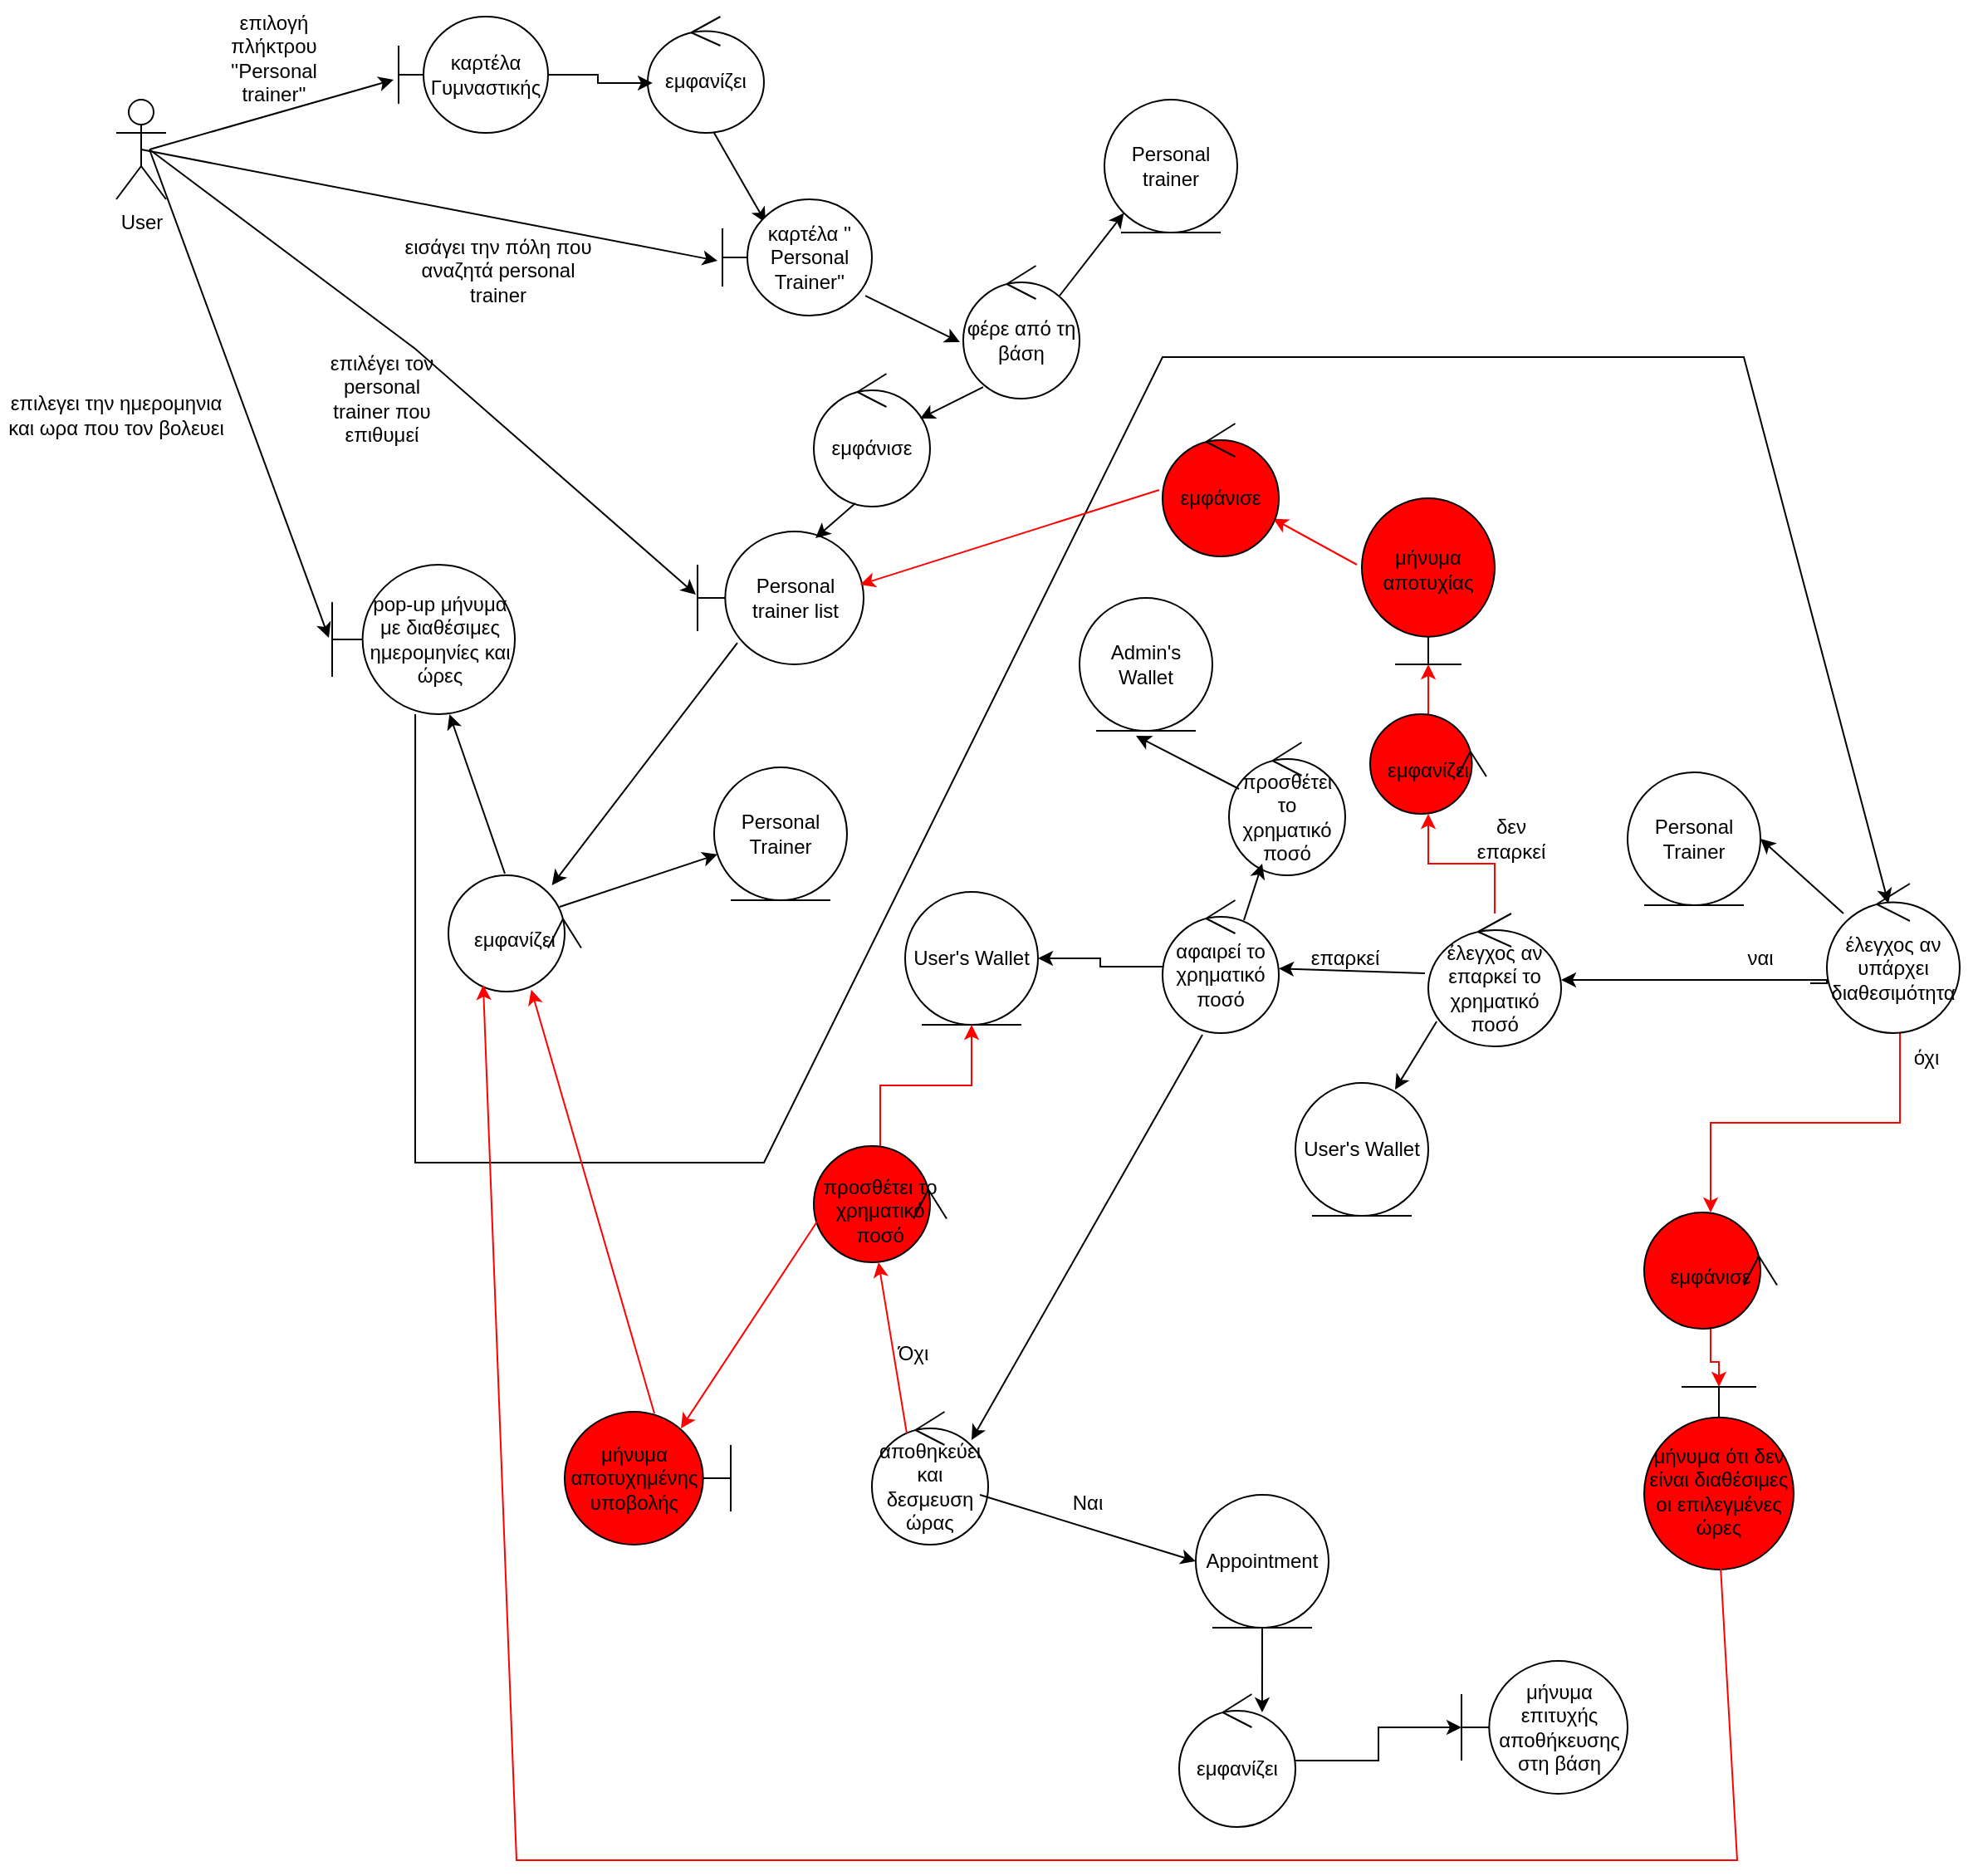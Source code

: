 <mxfile version="24.3.0" type="device">
  <diagram name="Σελίδα-1" id="vefMI_FghVIFcNo6_RPP">
    <mxGraphModel dx="2219" dy="566" grid="1" gridSize="10" guides="1" tooltips="1" connect="1" arrows="1" fold="1" page="1" pageScale="1" pageWidth="1169" pageHeight="1654" math="0" shadow="0">
      <root>
        <object label="" id="0">
          <mxCell />
        </object>
        <mxCell id="1" parent="0" />
        <mxCell id="kCsjgZUG5Oq0pESv7hEU-15" value="καρτέλα Γυμναστικής" style="shape=umlBoundary;whiteSpace=wrap;html=1;" parent="1" vertex="1">
          <mxGeometry x="200" y="190" width="90" height="70" as="geometry" />
        </mxCell>
        <mxCell id="kCsjgZUG5Oq0pESv7hEU-17" value="εμφανίζει" style="ellipse;shape=umlControl;whiteSpace=wrap;html=1;" parent="1" vertex="1">
          <mxGeometry x="350" y="190" width="70" height="70" as="geometry" />
        </mxCell>
        <mxCell id="kCsjgZUG5Oq0pESv7hEU-19" value="επιλογή πλήκτρου &#39;&#39;Personal trainer&#39;&#39;" style="text;strokeColor=none;align=center;fillColor=none;html=1;verticalAlign=middle;whiteSpace=wrap;rounded=0;" parent="1" vertex="1">
          <mxGeometry x="80" y="180" width="90" height="70" as="geometry" />
        </mxCell>
        <mxCell id="kCsjgZUG5Oq0pESv7hEU-21" style="edgeStyle=orthogonalEdgeStyle;rounded=0;orthogonalLoop=1;jettySize=auto;html=1;entryX=0.043;entryY=0.571;entryDx=0;entryDy=0;entryPerimeter=0;" parent="1" source="kCsjgZUG5Oq0pESv7hEU-15" target="kCsjgZUG5Oq0pESv7hEU-17" edge="1">
          <mxGeometry relative="1" as="geometry" />
        </mxCell>
        <mxCell id="kCsjgZUG5Oq0pESv7hEU-29" value="Personal trainer list" style="shape=umlBoundary;whiteSpace=wrap;html=1;direction=east;" parent="1" vertex="1">
          <mxGeometry x="380" y="500" width="100" height="80" as="geometry" />
        </mxCell>
        <mxCell id="h98QxOQxRVIplM7ogVMR-1" value="εμφανίζει" style="ellipse;shape=umlControl;whiteSpace=wrap;html=1;direction=south;" parent="1" vertex="1">
          <mxGeometry x="230" y="707" width="80" height="70" as="geometry" />
        </mxCell>
        <mxCell id="h98QxOQxRVIplM7ogVMR-26" value="" style="edgeStyle=orthogonalEdgeStyle;rounded=0;orthogonalLoop=1;jettySize=auto;html=1;strokeColor=#FF0000;exitX=0.55;exitY=0.989;exitDx=0;exitDy=0;exitPerimeter=0;" parent="1" source="h98QxOQxRVIplM7ogVMR-7" target="h98QxOQxRVIplM7ogVMR-25" edge="1">
          <mxGeometry relative="1" as="geometry">
            <mxPoint x="980" y="802" as="sourcePoint" />
          </mxGeometry>
        </mxCell>
        <mxCell id="h98QxOQxRVIplM7ogVMR-7" value="έλεγχος αν υπάρχει διαθεσιμότητα" style="ellipse;shape=umlControl;whiteSpace=wrap;html=1;" parent="1" vertex="1">
          <mxGeometry x="1060" y="712" width="80" height="90" as="geometry" />
        </mxCell>
        <mxCell id="h98QxOQxRVIplM7ogVMR-31" value="" style="edgeStyle=orthogonalEdgeStyle;rounded=0;orthogonalLoop=1;jettySize=auto;html=1;strokeColor=#FF0000;" parent="1" source="h98QxOQxRVIplM7ogVMR-10" target="h98QxOQxRVIplM7ogVMR-30" edge="1">
          <mxGeometry relative="1" as="geometry">
            <mxPoint x="800" y="840" as="sourcePoint" />
          </mxGeometry>
        </mxCell>
        <mxCell id="h98QxOQxRVIplM7ogVMR-10" value="έλεγχος αν επαρκεί το χρηματικό ποσό " style="ellipse;shape=umlControl;whiteSpace=wrap;html=1;" parent="1" vertex="1">
          <mxGeometry x="820" y="730" width="80" height="80" as="geometry" />
        </mxCell>
        <mxCell id="h98QxOQxRVIplM7ogVMR-11" value="μήνυμα αποτυχημένης υποβολής" style="shape=umlBoundary;whiteSpace=wrap;html=1;direction=west;fillColor=#FF0000;" parent="1" vertex="1">
          <mxGeometry x="300" y="1030" width="100" height="80" as="geometry" />
        </mxCell>
        <mxCell id="h98QxOQxRVIplM7ogVMR-18" value="" style="edgeStyle=orthogonalEdgeStyle;rounded=0;orthogonalLoop=1;jettySize=auto;html=1;" parent="1" source="h98QxOQxRVIplM7ogVMR-15" target="h98QxOQxRVIplM7ogVMR-17" edge="1">
          <mxGeometry relative="1" as="geometry" />
        </mxCell>
        <mxCell id="h98QxOQxRVIplM7ogVMR-15" value="αφαιρεί το χρηματικό ποσό" style="ellipse;shape=umlControl;whiteSpace=wrap;html=1;" parent="1" vertex="1">
          <mxGeometry x="660" y="722" width="70" height="80" as="geometry" />
        </mxCell>
        <mxCell id="h98QxOQxRVIplM7ogVMR-17" value="User&#39;s Wallet " style="ellipse;shape=umlEntity;whiteSpace=wrap;html=1;" parent="1" vertex="1">
          <mxGeometry x="505" y="717" width="80" height="80" as="geometry" />
        </mxCell>
        <mxCell id="h98QxOQxRVIplM7ogVMR-20" value="Appointment" style="ellipse;shape=umlEntity;whiteSpace=wrap;html=1;" parent="1" vertex="1">
          <mxGeometry x="680" y="1080" width="80" height="80" as="geometry" />
        </mxCell>
        <mxCell id="h98QxOQxRVIplM7ogVMR-29" value="" style="edgeStyle=orthogonalEdgeStyle;rounded=0;orthogonalLoop=1;jettySize=auto;html=1;strokeColor=#FF0000;" parent="1" source="h98QxOQxRVIplM7ogVMR-25" target="h98QxOQxRVIplM7ogVMR-28" edge="1">
          <mxGeometry relative="1" as="geometry" />
        </mxCell>
        <mxCell id="h98QxOQxRVIplM7ogVMR-25" value="εμφάνισε" style="ellipse;shape=umlControl;whiteSpace=wrap;html=1;direction=south;fillColor=#FF0000;" parent="1" vertex="1">
          <mxGeometry x="950" y="910" width="80" height="70" as="geometry" />
        </mxCell>
        <mxCell id="h98QxOQxRVIplM7ogVMR-27" value="όχι " style="text;strokeColor=none;align=center;fillColor=none;html=1;verticalAlign=middle;whiteSpace=wrap;rounded=0;" parent="1" vertex="1">
          <mxGeometry x="1090" y="802" width="60" height="30" as="geometry" />
        </mxCell>
        <mxCell id="h98QxOQxRVIplM7ogVMR-28" value="μήνυμα ότι δεν είναι διαθέσιμες οι επιλεγμένες ώρες" style="shape=umlBoundary;whiteSpace=wrap;html=1;direction=south;fillColor=#FF0000;" parent="1" vertex="1">
          <mxGeometry x="950" y="1015" width="90" height="110" as="geometry" />
        </mxCell>
        <mxCell id="h98QxOQxRVIplM7ogVMR-35" value="" style="edgeStyle=orthogonalEdgeStyle;rounded=0;orthogonalLoop=1;jettySize=auto;html=1;strokeColor=#FF0000;" parent="1" source="h98QxOQxRVIplM7ogVMR-30" target="h98QxOQxRVIplM7ogVMR-34" edge="1">
          <mxGeometry relative="1" as="geometry" />
        </mxCell>
        <mxCell id="h98QxOQxRVIplM7ogVMR-30" value="εμφανίζει" style="ellipse;shape=umlControl;whiteSpace=wrap;html=1;direction=south;fillColor=#FF0000;" parent="1" vertex="1">
          <mxGeometry x="785" y="610" width="70" height="60" as="geometry" />
        </mxCell>
        <mxCell id="h98QxOQxRVIplM7ogVMR-34" value="μήνυμα αποτυχίας" style="shape=umlBoundary;whiteSpace=wrap;html=1;direction=north;fillColor=#FF0000;" parent="1" vertex="1">
          <mxGeometry x="780" y="480" width="80" height="100" as="geometry" />
        </mxCell>
        <mxCell id="h98QxOQxRVIplM7ogVMR-37" value="&lt;div&gt;μήνυμα επιτυχής αποθήκευσης στη βάση&lt;br&gt;&lt;/div&gt;" style="shape=umlBoundary;whiteSpace=wrap;html=1;direction=east;" parent="1" vertex="1">
          <mxGeometry x="840" y="1180" width="100" height="80" as="geometry" />
        </mxCell>
        <mxCell id="h98QxOQxRVIplM7ogVMR-48" value="" style="edgeStyle=orthogonalEdgeStyle;rounded=0;orthogonalLoop=1;jettySize=auto;html=1;strokeColor=#FF0000;" parent="1" source="h98QxOQxRVIplM7ogVMR-46" target="h98QxOQxRVIplM7ogVMR-17" edge="1">
          <mxGeometry relative="1" as="geometry" />
        </mxCell>
        <mxCell id="h98QxOQxRVIplM7ogVMR-46" value="προσθέτει το χρηματικό ποσό" style="ellipse;shape=umlControl;whiteSpace=wrap;html=1;fillColor=#FF0000;direction=south;" parent="1" vertex="1">
          <mxGeometry x="450" y="870" width="80" height="70" as="geometry" />
        </mxCell>
        <mxCell id="h98QxOQxRVIplM7ogVMR-50" value="User" style="shape=umlActor;verticalLabelPosition=bottom;verticalAlign=top;html=1;outlineConnect=0;" parent="1" vertex="1">
          <mxGeometry x="30" y="240" width="30" height="60" as="geometry" />
        </mxCell>
        <mxCell id="h98QxOQxRVIplM7ogVMR-58" value="Ναι" style="text;strokeColor=none;align=center;fillColor=none;html=1;verticalAlign=middle;whiteSpace=wrap;rounded=0;" parent="1" vertex="1">
          <mxGeometry x="585" y="1070" width="60" height="30" as="geometry" />
        </mxCell>
        <mxCell id="-0fAFfo6aC2odTZoOx23-1" value="" style="endArrow=classic;html=1;rounded=0;entryX=-0.033;entryY=0.529;entryDx=0;entryDy=0;entryPerimeter=0;exitX=0.5;exitY=0.5;exitDx=0;exitDy=0;exitPerimeter=0;" parent="1" source="h98QxOQxRVIplM7ogVMR-50" target="kCsjgZUG5Oq0pESv7hEU-18" edge="1">
          <mxGeometry width="50" height="50" relative="1" as="geometry">
            <mxPoint x="510" y="440" as="sourcePoint" />
            <mxPoint x="560" y="390" as="targetPoint" />
          </mxGeometry>
        </mxCell>
        <mxCell id="-0fAFfo6aC2odTZoOx23-3" value="" style="endArrow=classic;html=1;rounded=0;exitX=0.571;exitY=1;exitDx=0;exitDy=0;exitPerimeter=0;entryX=0.289;entryY=0.2;entryDx=0;entryDy=0;entryPerimeter=0;" parent="1" source="kCsjgZUG5Oq0pESv7hEU-17" target="kCsjgZUG5Oq0pESv7hEU-18" edge="1">
          <mxGeometry width="50" height="50" relative="1" as="geometry">
            <mxPoint x="360" y="300" as="sourcePoint" />
            <mxPoint x="560" y="390" as="targetPoint" />
          </mxGeometry>
        </mxCell>
        <mxCell id="kCsjgZUG5Oq0pESv7hEU-18" value="καρτέλα &#39;&#39; Personal Trainer&#39;&#39;" style="shape=umlBoundary;whiteSpace=wrap;html=1;" parent="1" vertex="1">
          <mxGeometry x="395" y="300" width="90" height="70" as="geometry" />
        </mxCell>
        <mxCell id="-0fAFfo6aC2odTZoOx23-9" value="δεν επαρκεί" style="text;strokeColor=none;align=center;fillColor=none;html=1;verticalAlign=middle;whiteSpace=wrap;rounded=0;" parent="1" vertex="1">
          <mxGeometry x="840" y="670" width="60" height="30" as="geometry" />
        </mxCell>
        <mxCell id="-0fAFfo6aC2odTZoOx23-10" value="" style="endArrow=classic;html=1;rounded=0;entryX=-0.01;entryY=0.475;entryDx=0;entryDy=0;entryPerimeter=0;" parent="1" target="kCsjgZUG5Oq0pESv7hEU-29" edge="1">
          <mxGeometry width="50" height="50" relative="1" as="geometry">
            <mxPoint x="50" y="270.001" as="sourcePoint" />
            <mxPoint x="438" y="453.93" as="targetPoint" />
            <Array as="points">
              <mxPoint x="210" y="390" />
            </Array>
          </mxGeometry>
        </mxCell>
        <mxCell id="-0fAFfo6aC2odTZoOx23-11" value="επιλέγει τον personal trainer που επιθυμεί" style="text;strokeColor=none;align=center;fillColor=none;html=1;verticalAlign=middle;whiteSpace=wrap;rounded=0;" parent="1" vertex="1">
          <mxGeometry x="150" y="405" width="80" height="30" as="geometry" />
        </mxCell>
        <mxCell id="-0fAFfo6aC2odTZoOx23-15" value="" style="endArrow=classic;html=1;rounded=0;entryX=-0.033;entryY=0.543;entryDx=0;entryDy=0;entryPerimeter=0;" parent="1" target="kCsjgZUG5Oq0pESv7hEU-15" edge="1">
          <mxGeometry width="50" height="50" relative="1" as="geometry">
            <mxPoint x="50" y="270" as="sourcePoint" />
            <mxPoint x="450" y="390" as="targetPoint" />
          </mxGeometry>
        </mxCell>
        <mxCell id="-0fAFfo6aC2odTZoOx23-19" value="εισάγει την πόλη που αναζητά personal trainer" style="text;strokeColor=none;align=center;fillColor=none;html=1;verticalAlign=middle;whiteSpace=wrap;rounded=0;" parent="1" vertex="1">
          <mxGeometry x="200" y="320" width="120" height="45" as="geometry" />
        </mxCell>
        <mxCell id="-0fAFfo6aC2odTZoOx23-21" value="pop-up μήνυμα με διαθέσιμες ημερομηνίες και ώρες" style="shape=umlBoundary;whiteSpace=wrap;html=1;" parent="1" vertex="1">
          <mxGeometry x="160" y="520" width="110" height="90" as="geometry" />
        </mxCell>
        <mxCell id="-0fAFfo6aC2odTZoOx23-22" value="" style="endArrow=classic;html=1;rounded=0;entryX=-0.018;entryY=0.489;entryDx=0;entryDy=0;entryPerimeter=0;" parent="1" target="-0fAFfo6aC2odTZoOx23-21" edge="1">
          <mxGeometry width="50" height="50" relative="1" as="geometry">
            <mxPoint x="50" y="270" as="sourcePoint" />
            <mxPoint x="390" y="540" as="targetPoint" />
          </mxGeometry>
        </mxCell>
        <mxCell id="-0fAFfo6aC2odTZoOx23-23" value="επιλεγει την ημερομηνια και ωρα που τον βολευει" style="text;strokeColor=none;align=center;fillColor=none;html=1;verticalAlign=middle;whiteSpace=wrap;rounded=0;" parent="1" vertex="1">
          <mxGeometry x="-40" y="395" width="140" height="70" as="geometry" />
        </mxCell>
        <mxCell id="-0fAFfo6aC2odTZoOx23-35" value="" style="endArrow=classic;html=1;rounded=0;exitX=0.455;exitY=1;exitDx=0;exitDy=0;exitPerimeter=0;entryX=0.463;entryY=0.133;entryDx=0;entryDy=0;entryPerimeter=0;" parent="1" source="-0fAFfo6aC2odTZoOx23-21" target="h98QxOQxRVIplM7ogVMR-7" edge="1">
          <mxGeometry width="50" height="50" relative="1" as="geometry">
            <mxPoint x="203.96" y="561.98" as="sourcePoint" />
            <mxPoint x="1016.04" y="679.02" as="targetPoint" />
            <Array as="points">
              <mxPoint x="210" y="880" />
              <mxPoint x="360" y="880" />
              <mxPoint x="420" y="880" />
              <mxPoint x="660" y="395" />
              <mxPoint x="1010" y="395" />
            </Array>
          </mxGeometry>
        </mxCell>
        <mxCell id="-0fAFfo6aC2odTZoOx23-36" style="edgeStyle=orthogonalEdgeStyle;rounded=0;orthogonalLoop=1;jettySize=auto;html=1;exitX=0.5;exitY=1;exitDx=0;exitDy=0;" parent="1" source="-0fAFfo6aC2odTZoOx23-9" target="-0fAFfo6aC2odTZoOx23-9" edge="1">
          <mxGeometry relative="1" as="geometry" />
        </mxCell>
        <mxCell id="-0fAFfo6aC2odTZoOx23-37" value="" style="endArrow=classic;html=1;rounded=0;exitX=-0.014;exitY=0.575;exitDx=0;exitDy=0;exitPerimeter=0;" parent="1" source="h98QxOQxRVIplM7ogVMR-1" target="-0fAFfo6aC2odTZoOx23-21" edge="1">
          <mxGeometry width="50" height="50" relative="1" as="geometry">
            <mxPoint x="550" y="710" as="sourcePoint" />
            <mxPoint x="248" y="608" as="targetPoint" />
          </mxGeometry>
        </mxCell>
        <mxCell id="-0fAFfo6aC2odTZoOx23-38" value="" style="endArrow=classic;html=1;rounded=0;exitX=0.6;exitY=-0.037;exitDx=0;exitDy=0;exitPerimeter=0;strokeColor=#FF0000;" parent="1" source="h98QxOQxRVIplM7ogVMR-34" target="iDrk73icISybgPd2T2Gm-29" edge="1">
          <mxGeometry width="50" height="50" relative="1" as="geometry">
            <mxPoint x="550" y="710" as="sourcePoint" />
            <mxPoint x="670" y="500" as="targetPoint" />
          </mxGeometry>
        </mxCell>
        <mxCell id="-0fAFfo6aC2odTZoOx23-39" value="" style="endArrow=classic;html=1;rounded=0;exitX=0.982;exitY=0.489;exitDx=0;exitDy=0;exitPerimeter=0;entryX=0.943;entryY=0.738;entryDx=0;entryDy=0;entryPerimeter=0;strokeColor=#FF0000;" parent="1" source="h98QxOQxRVIplM7ogVMR-28" target="h98QxOQxRVIplM7ogVMR-1" edge="1">
          <mxGeometry width="50" height="50" relative="1" as="geometry">
            <mxPoint x="550" y="900" as="sourcePoint" />
            <mxPoint x="170" y="910" as="targetPoint" />
            <Array as="points">
              <mxPoint x="1006" y="1300" />
              <mxPoint x="271" y="1300" />
            </Array>
          </mxGeometry>
        </mxCell>
        <mxCell id="h98QxOQxRVIplM7ogVMR-43" value="αποθηκεύει και δεσμευση ώρας" style="ellipse;shape=umlControl;whiteSpace=wrap;html=1;direction=east;fillColor=#FFFFFF;" parent="1" vertex="1">
          <mxGeometry x="485" y="1030" width="70" height="80" as="geometry" />
        </mxCell>
        <mxCell id="-0fAFfo6aC2odTZoOx23-42" value="" style="endArrow=classic;html=1;rounded=0;exitX=0.46;exitY=0.988;exitDx=0;exitDy=0;exitPerimeter=0;strokeColor=#FF0000;" parent="1" source="h98QxOQxRVIplM7ogVMR-11" target="h98QxOQxRVIplM7ogVMR-1" edge="1">
          <mxGeometry width="50" height="50" relative="1" as="geometry">
            <mxPoint x="550" y="950" as="sourcePoint" />
            <mxPoint x="600" y="900" as="targetPoint" />
          </mxGeometry>
        </mxCell>
        <mxCell id="-0fAFfo6aC2odTZoOx23-43" value="" style="endArrow=classic;html=1;rounded=0;exitX=0.3;exitY=0.163;exitDx=0;exitDy=0;exitPerimeter=0;entryX=1;entryY=0.513;entryDx=0;entryDy=0;entryPerimeter=0;strokeColor=#FF0000;" parent="1" source="h98QxOQxRVIplM7ogVMR-43" target="h98QxOQxRVIplM7ogVMR-46" edge="1">
          <mxGeometry width="50" height="50" relative="1" as="geometry">
            <mxPoint x="550" y="950" as="sourcePoint" />
            <mxPoint x="600" y="900" as="targetPoint" />
          </mxGeometry>
        </mxCell>
        <mxCell id="-0fAFfo6aC2odTZoOx23-44" value="Όχι" style="text;strokeColor=none;align=center;fillColor=none;html=1;verticalAlign=middle;whiteSpace=wrap;rounded=0;" parent="1" vertex="1">
          <mxGeometry x="480" y="980" width="60" height="30" as="geometry" />
        </mxCell>
        <mxCell id="-0fAFfo6aC2odTZoOx23-50" value="" style="edgeStyle=orthogonalEdgeStyle;rounded=0;orthogonalLoop=1;jettySize=auto;html=1;" parent="1" source="-0fAFfo6aC2odTZoOx23-48" target="h98QxOQxRVIplM7ogVMR-37" edge="1">
          <mxGeometry relative="1" as="geometry" />
        </mxCell>
        <mxCell id="-0fAFfo6aC2odTZoOx23-48" value="εμφανίζει" style="ellipse;shape=umlControl;whiteSpace=wrap;html=1;direction=east;" parent="1" vertex="1">
          <mxGeometry x="670" y="1200" width="70" height="80" as="geometry" />
        </mxCell>
        <mxCell id="-0fAFfo6aC2odTZoOx23-53" value="" style="edgeStyle=orthogonalEdgeStyle;rounded=0;orthogonalLoop=1;jettySize=auto;html=1;exitX=1;exitY=1;exitDx=0;exitDy=0;" parent="1" source="h98QxOQxRVIplM7ogVMR-14" target="h98QxOQxRVIplM7ogVMR-10" edge="1">
          <mxGeometry relative="1" as="geometry">
            <mxPoint x="940" y="762" as="sourcePoint" />
            <Array as="points">
              <mxPoint x="1060" y="770" />
            </Array>
          </mxGeometry>
        </mxCell>
        <mxCell id="-0fAFfo6aC2odTZoOx23-60" value="" style="endArrow=classic;html=1;rounded=0;exitX=-0.025;exitY=0.45;exitDx=0;exitDy=0;exitPerimeter=0;" parent="1" source="h98QxOQxRVIplM7ogVMR-10" target="h98QxOQxRVIplM7ogVMR-15" edge="1">
          <mxGeometry width="50" height="50" relative="1" as="geometry">
            <mxPoint x="771.716" y="851.716" as="sourcePoint" />
            <mxPoint x="710" y="800" as="targetPoint" />
          </mxGeometry>
        </mxCell>
        <mxCell id="iDrk73icISybgPd2T2Gm-1" value="φέρε από τη βάση" style="ellipse;shape=umlControl;whiteSpace=wrap;html=1;" parent="1" vertex="1">
          <mxGeometry x="540" y="340" width="70" height="80" as="geometry" />
        </mxCell>
        <mxCell id="iDrk73icISybgPd2T2Gm-2" value="Personal trainer" style="ellipse;shape=umlEntity;whiteSpace=wrap;html=1;" parent="1" vertex="1">
          <mxGeometry x="625" y="240" width="80" height="80" as="geometry" />
        </mxCell>
        <mxCell id="iDrk73icISybgPd2T2Gm-3" value="" style="endArrow=classic;html=1;rounded=0;exitX=0.829;exitY=0.225;exitDx=0;exitDy=0;exitPerimeter=0;entryX=0;entryY=1;entryDx=0;entryDy=0;" parent="1" source="iDrk73icISybgPd2T2Gm-1" target="iDrk73icISybgPd2T2Gm-2" edge="1">
          <mxGeometry width="50" height="50" relative="1" as="geometry">
            <mxPoint x="590" y="530" as="sourcePoint" />
            <mxPoint x="640" y="480" as="targetPoint" />
          </mxGeometry>
        </mxCell>
        <mxCell id="iDrk73icISybgPd2T2Gm-4" value="" style="endArrow=classic;html=1;rounded=0;exitX=0.956;exitY=0.829;exitDx=0;exitDy=0;exitPerimeter=0;entryX=-0.029;entryY=0.575;entryDx=0;entryDy=0;entryPerimeter=0;" parent="1" source="kCsjgZUG5Oq0pESv7hEU-18" target="iDrk73icISybgPd2T2Gm-1" edge="1">
          <mxGeometry width="50" height="50" relative="1" as="geometry">
            <mxPoint x="590" y="530" as="sourcePoint" />
            <mxPoint x="640" y="480" as="targetPoint" />
          </mxGeometry>
        </mxCell>
        <mxCell id="iDrk73icISybgPd2T2Gm-7" value="Personal Trainer" style="ellipse;shape=umlEntity;whiteSpace=wrap;html=1;" parent="1" vertex="1">
          <mxGeometry x="390" y="642" width="80" height="80" as="geometry" />
        </mxCell>
        <mxCell id="iDrk73icISybgPd2T2Gm-10" value="" style="endArrow=classic;html=1;rounded=0;exitX=0.24;exitY=0.838;exitDx=0;exitDy=0;exitPerimeter=0;" parent="1" source="kCsjgZUG5Oq0pESv7hEU-29" target="h98QxOQxRVIplM7ogVMR-1" edge="1">
          <mxGeometry width="50" height="50" relative="1" as="geometry">
            <mxPoint x="440" y="630" as="sourcePoint" />
            <mxPoint x="340" y="590" as="targetPoint" />
          </mxGeometry>
        </mxCell>
        <mxCell id="iDrk73icISybgPd2T2Gm-11" value="" style="endArrow=classic;html=1;rounded=0;exitX=0.271;exitY=0.163;exitDx=0;exitDy=0;exitPerimeter=0;" parent="1" source="h98QxOQxRVIplM7ogVMR-1" target="iDrk73icISybgPd2T2Gm-7" edge="1">
          <mxGeometry width="50" height="50" relative="1" as="geometry">
            <mxPoint x="440" y="630" as="sourcePoint" />
            <mxPoint x="490" y="580" as="targetPoint" />
          </mxGeometry>
        </mxCell>
        <mxCell id="h98QxOQxRVIplM7ogVMR-14" value="ναι" style="text;strokeColor=none;align=center;fillColor=none;html=1;verticalAlign=middle;whiteSpace=wrap;rounded=0;" parent="1" vertex="1">
          <mxGeometry x="990" y="742" width="60" height="30" as="geometry" />
        </mxCell>
        <mxCell id="iDrk73icISybgPd2T2Gm-17" value="Admin&#39;s Wallet" style="ellipse;shape=umlEntity;whiteSpace=wrap;html=1;" parent="1" vertex="1">
          <mxGeometry x="610" y="540" width="80" height="80" as="geometry" />
        </mxCell>
        <mxCell id="iDrk73icISybgPd2T2Gm-18" value="προσθέτει το χρηματικό ποσό" style="ellipse;shape=umlControl;whiteSpace=wrap;html=1;" parent="1" vertex="1">
          <mxGeometry x="700" y="627" width="70" height="80" as="geometry" />
        </mxCell>
        <mxCell id="iDrk73icISybgPd2T2Gm-19" value="" style="endArrow=classic;html=1;rounded=0;exitX=0.7;exitY=0.15;exitDx=0;exitDy=0;exitPerimeter=0;" parent="1" source="h98QxOQxRVIplM7ogVMR-15" edge="1">
          <mxGeometry width="50" height="50" relative="1" as="geometry">
            <mxPoint x="700" y="800" as="sourcePoint" />
            <mxPoint x="720" y="700" as="targetPoint" />
          </mxGeometry>
        </mxCell>
        <mxCell id="iDrk73icISybgPd2T2Gm-20" value="" style="endArrow=classic;html=1;rounded=0;entryX=0.425;entryY=1.038;entryDx=0;entryDy=0;entryPerimeter=0;exitX=0.086;exitY=0.35;exitDx=0;exitDy=0;exitPerimeter=0;" parent="1" source="iDrk73icISybgPd2T2Gm-18" target="iDrk73icISybgPd2T2Gm-17" edge="1">
          <mxGeometry width="50" height="50" relative="1" as="geometry">
            <mxPoint x="700" y="800" as="sourcePoint" />
            <mxPoint x="750" y="750" as="targetPoint" />
          </mxGeometry>
        </mxCell>
        <mxCell id="iDrk73icISybgPd2T2Gm-22" value="" style="endArrow=classic;html=1;rounded=0;exitX=0.343;exitY=1.013;exitDx=0;exitDy=0;exitPerimeter=0;entryX=0.857;entryY=0.213;entryDx=0;entryDy=0;entryPerimeter=0;" parent="1" source="h98QxOQxRVIplM7ogVMR-15" target="h98QxOQxRVIplM7ogVMR-43" edge="1">
          <mxGeometry width="50" height="50" relative="1" as="geometry">
            <mxPoint x="629.96" y="906" as="sourcePoint" />
            <mxPoint x="750" y="960" as="targetPoint" />
          </mxGeometry>
        </mxCell>
        <mxCell id="iDrk73icISybgPd2T2Gm-26" value="" style="endArrow=classic;html=1;rounded=0;exitX=0.929;exitY=0.625;exitDx=0;exitDy=0;exitPerimeter=0;entryX=0;entryY=0.5;entryDx=0;entryDy=0;" parent="1" source="h98QxOQxRVIplM7ogVMR-43" target="h98QxOQxRVIplM7ogVMR-20" edge="1">
          <mxGeometry width="50" height="50" relative="1" as="geometry">
            <mxPoint x="700" y="1020" as="sourcePoint" />
            <mxPoint x="750" y="970" as="targetPoint" />
          </mxGeometry>
        </mxCell>
        <mxCell id="iDrk73icISybgPd2T2Gm-27" value="" style="endArrow=classic;html=1;rounded=0;exitX=0.5;exitY=1;exitDx=0;exitDy=0;entryX=0.714;entryY=0.138;entryDx=0;entryDy=0;entryPerimeter=0;" parent="1" source="h98QxOQxRVIplM7ogVMR-20" target="-0fAFfo6aC2odTZoOx23-48" edge="1">
          <mxGeometry width="50" height="50" relative="1" as="geometry">
            <mxPoint x="700" y="1110" as="sourcePoint" />
            <mxPoint x="750" y="1060" as="targetPoint" />
          </mxGeometry>
        </mxCell>
        <mxCell id="iDrk73icISybgPd2T2Gm-28" value="" style="endArrow=classic;html=1;rounded=0;entryX=0.3;entryY=0.875;entryDx=0;entryDy=0;entryPerimeter=0;strokeColor=#FF0000;exitX=0.629;exitY=0.963;exitDx=0;exitDy=0;exitPerimeter=0;" parent="1" source="h98QxOQxRVIplM7ogVMR-46" target="h98QxOQxRVIplM7ogVMR-11" edge="1">
          <mxGeometry width="50" height="50" relative="1" as="geometry">
            <mxPoint x="390" y="900" as="sourcePoint" />
            <mxPoint x="750" y="920" as="targetPoint" />
          </mxGeometry>
        </mxCell>
        <mxCell id="iDrk73icISybgPd2T2Gm-29" value="εμφάνισε" style="ellipse;shape=umlControl;whiteSpace=wrap;html=1;strokeColor=#000000;fillColor=#FF0000;" parent="1" vertex="1">
          <mxGeometry x="660" y="435" width="70" height="80" as="geometry" />
        </mxCell>
        <mxCell id="iDrk73icISybgPd2T2Gm-30" value="" style="endArrow=classic;html=1;rounded=0;exitX=-0.029;exitY=0.5;exitDx=0;exitDy=0;exitPerimeter=0;entryX=0.98;entryY=0.4;entryDx=0;entryDy=0;entryPerimeter=0;strokeColor=#FF0000;" parent="1" source="iDrk73icISybgPd2T2Gm-29" target="kCsjgZUG5Oq0pESv7hEU-29" edge="1">
          <mxGeometry width="50" height="50" relative="1" as="geometry">
            <mxPoint x="530" y="560" as="sourcePoint" />
            <mxPoint x="580" y="510" as="targetPoint" />
          </mxGeometry>
        </mxCell>
        <mxCell id="iDrk73icISybgPd2T2Gm-31" value="Personal Trainer" style="ellipse;shape=umlEntity;whiteSpace=wrap;html=1;" parent="1" vertex="1">
          <mxGeometry x="940" y="645" width="80" height="80" as="geometry" />
        </mxCell>
        <mxCell id="iDrk73icISybgPd2T2Gm-32" value="" style="endArrow=classic;html=1;rounded=0;exitX=0.125;exitY=0.2;exitDx=0;exitDy=0;exitPerimeter=0;entryX=1;entryY=0.5;entryDx=0;entryDy=0;" parent="1" source="h98QxOQxRVIplM7ogVMR-7" target="iDrk73icISybgPd2T2Gm-31" edge="1">
          <mxGeometry width="50" height="50" relative="1" as="geometry">
            <mxPoint x="790" y="710" as="sourcePoint" />
            <mxPoint x="840" y="660" as="targetPoint" />
          </mxGeometry>
        </mxCell>
        <mxCell id="iDrk73icISybgPd2T2Gm-34" value="User&#39;s Wallet " style="ellipse;shape=umlEntity;whiteSpace=wrap;html=1;" parent="1" vertex="1">
          <mxGeometry x="740" y="832" width="80" height="80" as="geometry" />
        </mxCell>
        <mxCell id="iDrk73icISybgPd2T2Gm-35" value="" style="endArrow=classic;html=1;rounded=0;exitX=0.063;exitY=0.813;exitDx=0;exitDy=0;exitPerimeter=0;entryX=0.75;entryY=0.05;entryDx=0;entryDy=0;entryPerimeter=0;" parent="1" source="h98QxOQxRVIplM7ogVMR-10" target="iDrk73icISybgPd2T2Gm-34" edge="1">
          <mxGeometry width="50" height="50" relative="1" as="geometry">
            <mxPoint x="790" y="710" as="sourcePoint" />
            <mxPoint x="840" y="660" as="targetPoint" />
          </mxGeometry>
        </mxCell>
        <mxCell id="iDrk73icISybgPd2T2Gm-36" value="επαρκεί" style="text;strokeColor=none;align=center;fillColor=none;html=1;verticalAlign=middle;whiteSpace=wrap;rounded=0;" parent="1" vertex="1">
          <mxGeometry x="740" y="742" width="60" height="30" as="geometry" />
        </mxCell>
        <mxCell id="7ytIHhfGT4r7Bwq14V8A-1" value="εμφάνισε" style="ellipse;shape=umlControl;whiteSpace=wrap;html=1;" vertex="1" parent="1">
          <mxGeometry x="450" y="405" width="70" height="80" as="geometry" />
        </mxCell>
        <mxCell id="7ytIHhfGT4r7Bwq14V8A-2" value="" style="endArrow=classic;html=1;rounded=0;exitX=0.171;exitY=0.913;exitDx=0;exitDy=0;exitPerimeter=0;entryX=0.914;entryY=0.338;entryDx=0;entryDy=0;entryPerimeter=0;" edge="1" parent="1" source="iDrk73icISybgPd2T2Gm-1" target="7ytIHhfGT4r7Bwq14V8A-1">
          <mxGeometry width="50" height="50" relative="1" as="geometry">
            <mxPoint x="460" y="460" as="sourcePoint" />
            <mxPoint x="510" y="410" as="targetPoint" />
          </mxGeometry>
        </mxCell>
        <mxCell id="7ytIHhfGT4r7Bwq14V8A-3" value="" style="endArrow=classic;html=1;rounded=0;exitX=0.357;exitY=0.975;exitDx=0;exitDy=0;exitPerimeter=0;entryX=0.71;entryY=0.05;entryDx=0;entryDy=0;entryPerimeter=0;" edge="1" parent="1" source="7ytIHhfGT4r7Bwq14V8A-1" target="kCsjgZUG5Oq0pESv7hEU-29">
          <mxGeometry width="50" height="50" relative="1" as="geometry">
            <mxPoint x="460" y="460" as="sourcePoint" />
            <mxPoint x="510" y="410" as="targetPoint" />
          </mxGeometry>
        </mxCell>
      </root>
    </mxGraphModel>
  </diagram>
</mxfile>
